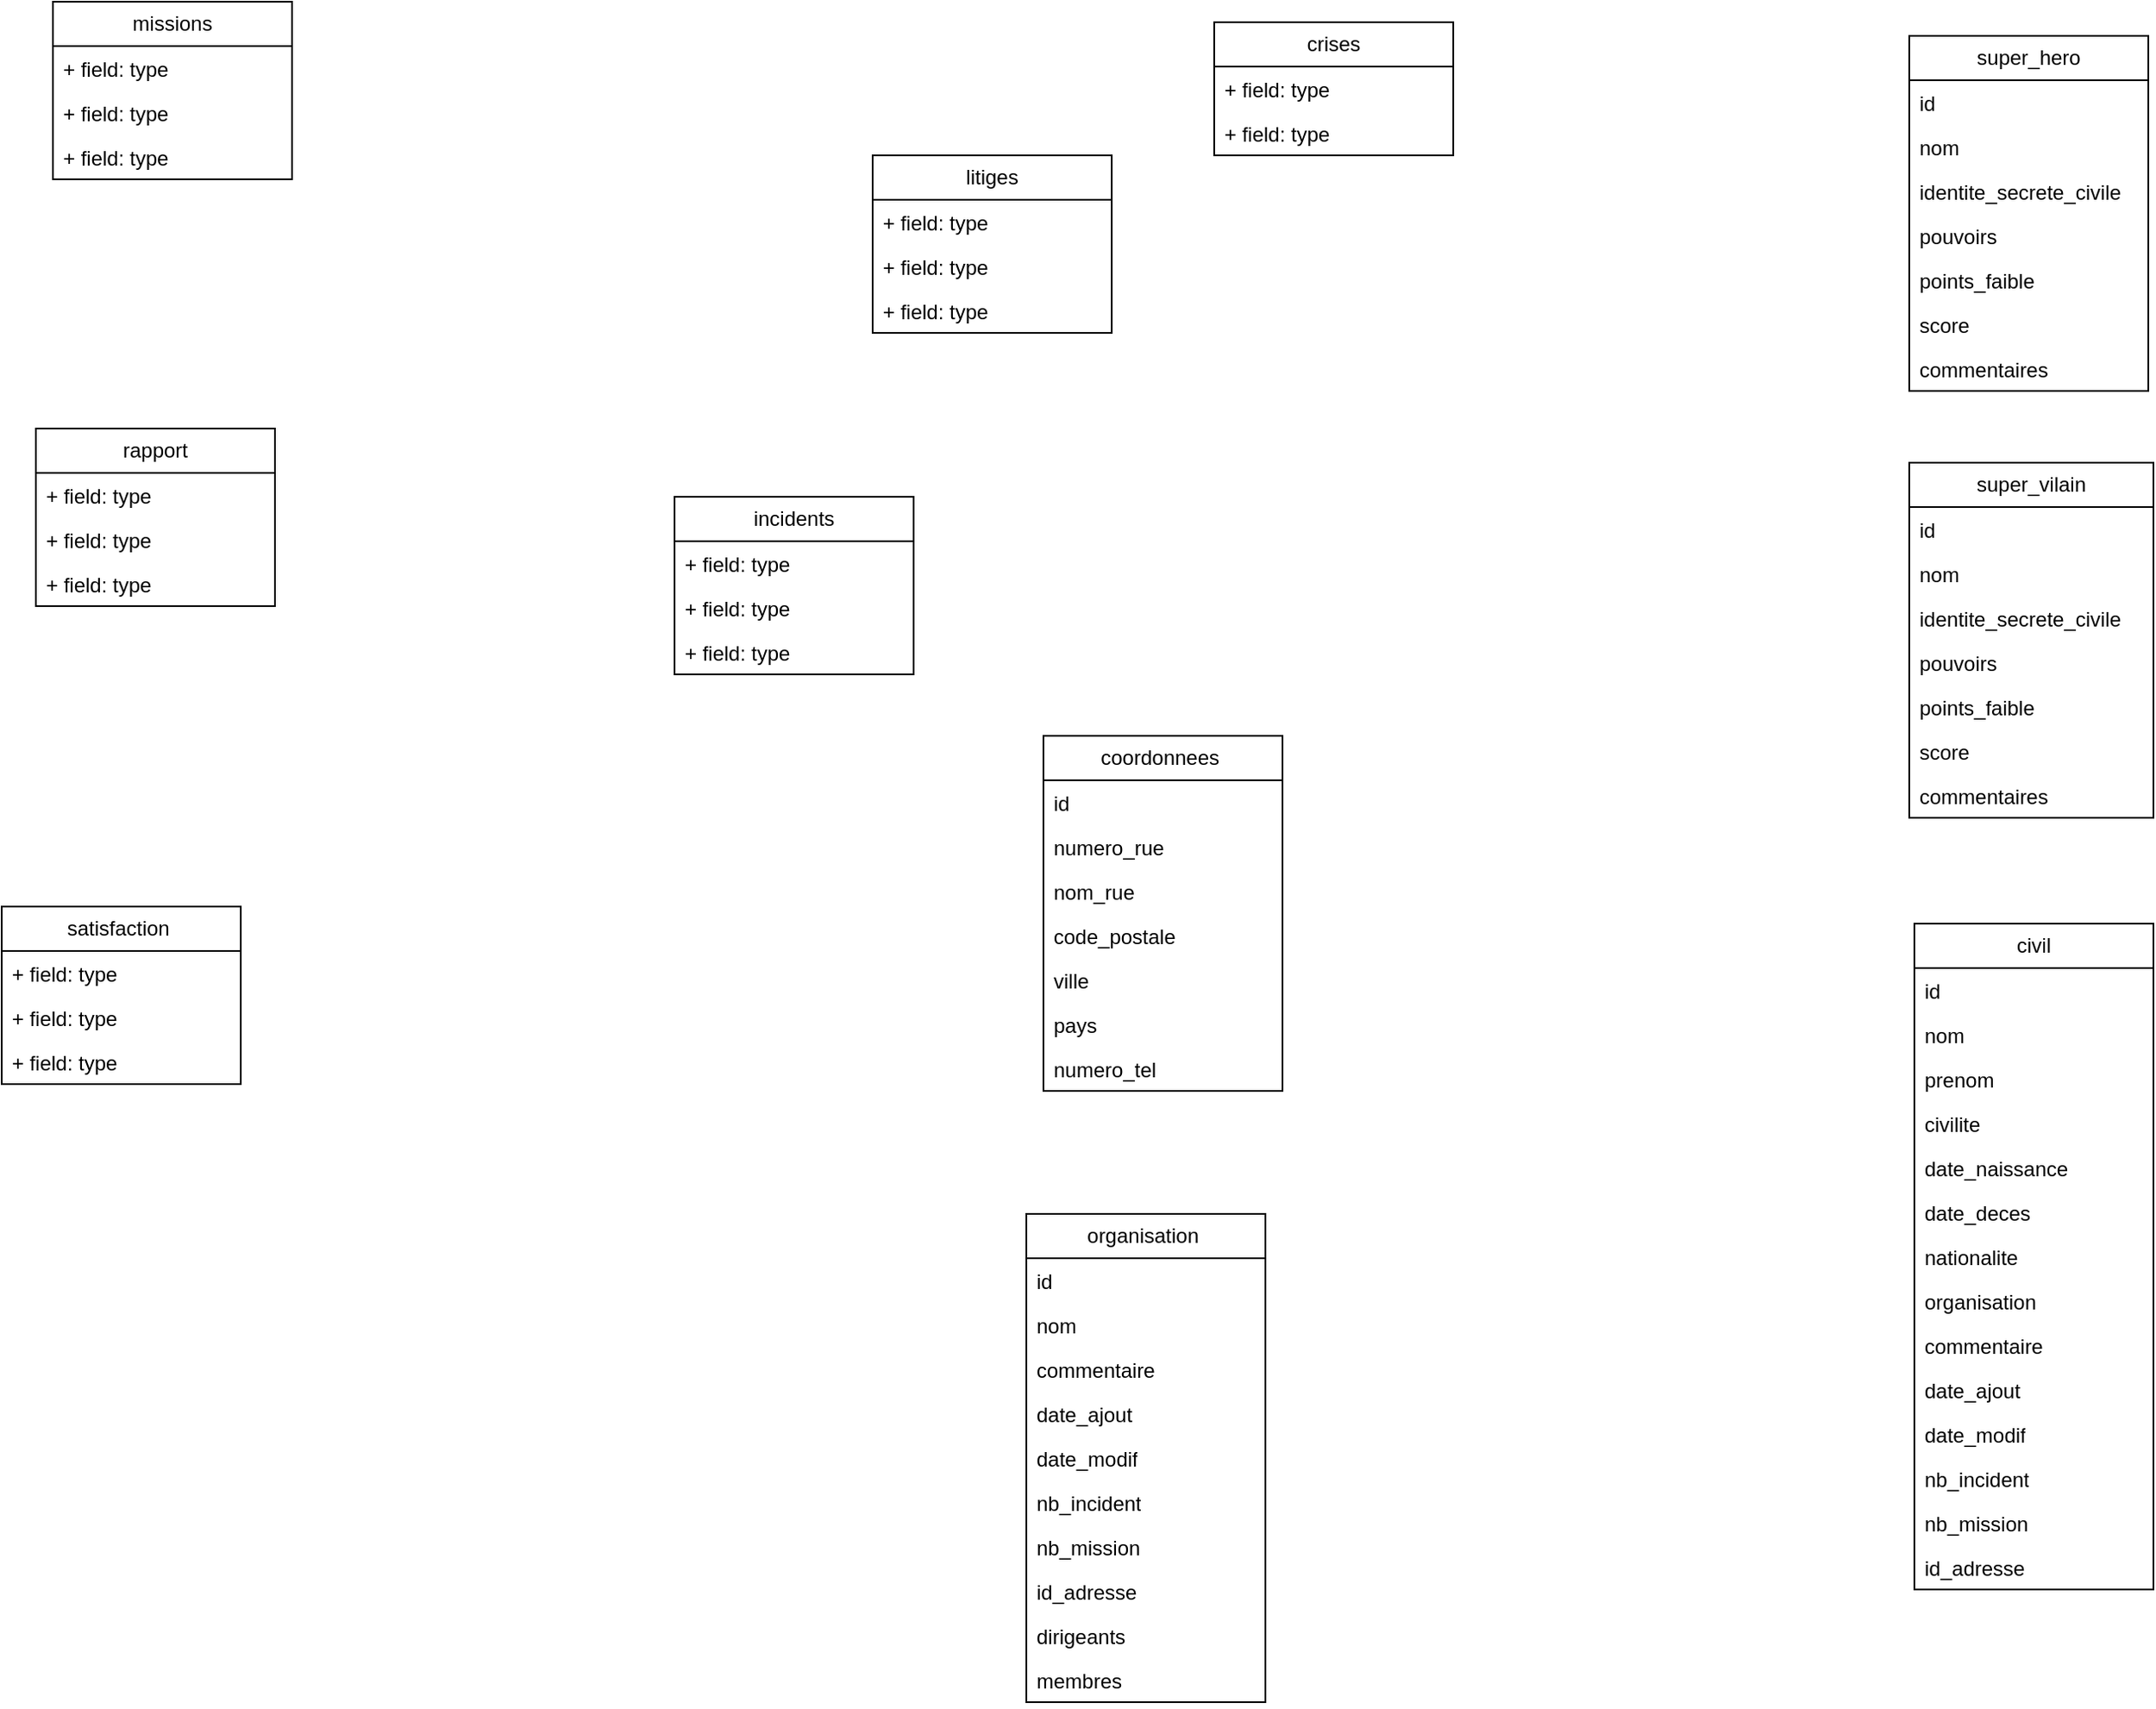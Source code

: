 <mxfile version="23.1.3" type="github">
  <diagram name="Page-1" id="drY-wZDhREdRyINAQodM">
    <mxGraphModel dx="2327" dy="1926" grid="1" gridSize="10" guides="1" tooltips="1" connect="1" arrows="1" fold="1" page="1" pageScale="1" pageWidth="827" pageHeight="1169" math="0" shadow="0">
      <root>
        <mxCell id="0" />
        <mxCell id="1" parent="0" />
        <mxCell id="LYYIIcATy2bvd_kHGyTa-5" value="super_hero" style="swimlane;fontStyle=0;childLayout=stackLayout;horizontal=1;startSize=26;fillColor=none;horizontalStack=0;resizeParent=1;resizeParentMax=0;resizeLast=0;collapsible=1;marginBottom=0;whiteSpace=wrap;html=1;" vertex="1" parent="1">
          <mxGeometry x="997" y="-170" width="140" height="208" as="geometry" />
        </mxCell>
        <mxCell id="LYYIIcATy2bvd_kHGyTa-81" value="id" style="text;strokeColor=none;fillColor=none;align=left;verticalAlign=top;spacingLeft=4;spacingRight=4;overflow=hidden;rotatable=0;points=[[0,0.5],[1,0.5]];portConstraint=eastwest;whiteSpace=wrap;html=1;" vertex="1" parent="LYYIIcATy2bvd_kHGyTa-5">
          <mxGeometry y="26" width="140" height="26" as="geometry" />
        </mxCell>
        <mxCell id="LYYIIcATy2bvd_kHGyTa-6" value="nom&lt;span style=&quot;white-space: pre;&quot;&gt;&#x9;&lt;/span&gt;&lt;span style=&quot;white-space: pre;&quot;&gt;&#x9;&lt;/span&gt;" style="text;strokeColor=none;fillColor=none;align=left;verticalAlign=top;spacingLeft=4;spacingRight=4;overflow=hidden;rotatable=0;points=[[0,0.5],[1,0.5]];portConstraint=eastwest;whiteSpace=wrap;html=1;" vertex="1" parent="LYYIIcATy2bvd_kHGyTa-5">
          <mxGeometry y="52" width="140" height="26" as="geometry" />
        </mxCell>
        <mxCell id="LYYIIcATy2bvd_kHGyTa-7" value="identite_secrete_civile&amp;nbsp;" style="text;strokeColor=none;fillColor=none;align=left;verticalAlign=top;spacingLeft=4;spacingRight=4;overflow=hidden;rotatable=0;points=[[0,0.5],[1,0.5]];portConstraint=eastwest;whiteSpace=wrap;html=1;" vertex="1" parent="LYYIIcATy2bvd_kHGyTa-5">
          <mxGeometry y="78" width="140" height="26" as="geometry" />
        </mxCell>
        <mxCell id="LYYIIcATy2bvd_kHGyTa-8" value="pouvoirs" style="text;strokeColor=none;fillColor=none;align=left;verticalAlign=top;spacingLeft=4;spacingRight=4;overflow=hidden;rotatable=0;points=[[0,0.5],[1,0.5]];portConstraint=eastwest;whiteSpace=wrap;html=1;" vertex="1" parent="LYYIIcATy2bvd_kHGyTa-5">
          <mxGeometry y="104" width="140" height="26" as="geometry" />
        </mxCell>
        <mxCell id="LYYIIcATy2bvd_kHGyTa-67" value="points_faible" style="text;strokeColor=none;fillColor=none;align=left;verticalAlign=top;spacingLeft=4;spacingRight=4;overflow=hidden;rotatable=0;points=[[0,0.5],[1,0.5]];portConstraint=eastwest;whiteSpace=wrap;html=1;" vertex="1" parent="LYYIIcATy2bvd_kHGyTa-5">
          <mxGeometry y="130" width="140" height="26" as="geometry" />
        </mxCell>
        <mxCell id="LYYIIcATy2bvd_kHGyTa-66" value="score" style="text;strokeColor=none;fillColor=none;align=left;verticalAlign=top;spacingLeft=4;spacingRight=4;overflow=hidden;rotatable=0;points=[[0,0.5],[1,0.5]];portConstraint=eastwest;whiteSpace=wrap;html=1;" vertex="1" parent="LYYIIcATy2bvd_kHGyTa-5">
          <mxGeometry y="156" width="140" height="26" as="geometry" />
        </mxCell>
        <mxCell id="LYYIIcATy2bvd_kHGyTa-69" value="commentaires" style="text;strokeColor=none;fillColor=none;align=left;verticalAlign=top;spacingLeft=4;spacingRight=4;overflow=hidden;rotatable=0;points=[[0,0.5],[1,0.5]];portConstraint=eastwest;whiteSpace=wrap;html=1;" vertex="1" parent="LYYIIcATy2bvd_kHGyTa-5">
          <mxGeometry y="182" width="140" height="26" as="geometry" />
        </mxCell>
        <mxCell id="LYYIIcATy2bvd_kHGyTa-13" value="civil" style="swimlane;fontStyle=0;childLayout=stackLayout;horizontal=1;startSize=26;fillColor=none;horizontalStack=0;resizeParent=1;resizeParentMax=0;resizeLast=0;collapsible=1;marginBottom=0;whiteSpace=wrap;html=1;" vertex="1" parent="1">
          <mxGeometry x="1000" y="350" width="140" height="390" as="geometry" />
        </mxCell>
        <mxCell id="LYYIIcATy2bvd_kHGyTa-84" value="id" style="text;strokeColor=none;fillColor=none;align=left;verticalAlign=top;spacingLeft=4;spacingRight=4;overflow=hidden;rotatable=0;points=[[0,0.5],[1,0.5]];portConstraint=eastwest;whiteSpace=wrap;html=1;" vertex="1" parent="LYYIIcATy2bvd_kHGyTa-13">
          <mxGeometry y="26" width="140" height="26" as="geometry" />
        </mxCell>
        <mxCell id="LYYIIcATy2bvd_kHGyTa-14" value="nom" style="text;strokeColor=none;fillColor=none;align=left;verticalAlign=top;spacingLeft=4;spacingRight=4;overflow=hidden;rotatable=0;points=[[0,0.5],[1,0.5]];portConstraint=eastwest;whiteSpace=wrap;html=1;" vertex="1" parent="LYYIIcATy2bvd_kHGyTa-13">
          <mxGeometry y="52" width="140" height="26" as="geometry" />
        </mxCell>
        <mxCell id="LYYIIcATy2bvd_kHGyTa-15" value="prenom" style="text;strokeColor=none;fillColor=none;align=left;verticalAlign=top;spacingLeft=4;spacingRight=4;overflow=hidden;rotatable=0;points=[[0,0.5],[1,0.5]];portConstraint=eastwest;whiteSpace=wrap;html=1;" vertex="1" parent="LYYIIcATy2bvd_kHGyTa-13">
          <mxGeometry y="78" width="140" height="26" as="geometry" />
        </mxCell>
        <mxCell id="LYYIIcATy2bvd_kHGyTa-16" value="civilite" style="text;strokeColor=none;fillColor=none;align=left;verticalAlign=top;spacingLeft=4;spacingRight=4;overflow=hidden;rotatable=0;points=[[0,0.5],[1,0.5]];portConstraint=eastwest;whiteSpace=wrap;html=1;" vertex="1" parent="LYYIIcATy2bvd_kHGyTa-13">
          <mxGeometry y="104" width="140" height="26" as="geometry" />
        </mxCell>
        <mxCell id="LYYIIcATy2bvd_kHGyTa-86" value="date_naissance" style="text;strokeColor=none;fillColor=none;align=left;verticalAlign=top;spacingLeft=4;spacingRight=4;overflow=hidden;rotatable=0;points=[[0,0.5],[1,0.5]];portConstraint=eastwest;whiteSpace=wrap;html=1;" vertex="1" parent="LYYIIcATy2bvd_kHGyTa-13">
          <mxGeometry y="130" width="140" height="26" as="geometry" />
        </mxCell>
        <mxCell id="LYYIIcATy2bvd_kHGyTa-87" value="date_deces" style="text;strokeColor=none;fillColor=none;align=left;verticalAlign=top;spacingLeft=4;spacingRight=4;overflow=hidden;rotatable=0;points=[[0,0.5],[1,0.5]];portConstraint=eastwest;whiteSpace=wrap;html=1;" vertex="1" parent="LYYIIcATy2bvd_kHGyTa-13">
          <mxGeometry y="156" width="140" height="26" as="geometry" />
        </mxCell>
        <mxCell id="LYYIIcATy2bvd_kHGyTa-88" value="nationalite" style="text;strokeColor=none;fillColor=none;align=left;verticalAlign=top;spacingLeft=4;spacingRight=4;overflow=hidden;rotatable=0;points=[[0,0.5],[1,0.5]];portConstraint=eastwest;whiteSpace=wrap;html=1;" vertex="1" parent="LYYIIcATy2bvd_kHGyTa-13">
          <mxGeometry y="182" width="140" height="26" as="geometry" />
        </mxCell>
        <mxCell id="LYYIIcATy2bvd_kHGyTa-90" value="organisation" style="text;strokeColor=none;fillColor=none;align=left;verticalAlign=top;spacingLeft=4;spacingRight=4;overflow=hidden;rotatable=0;points=[[0,0.5],[1,0.5]];portConstraint=eastwest;whiteSpace=wrap;html=1;" vertex="1" parent="LYYIIcATy2bvd_kHGyTa-13">
          <mxGeometry y="208" width="140" height="26" as="geometry" />
        </mxCell>
        <mxCell id="LYYIIcATy2bvd_kHGyTa-92" value="commentaire" style="text;strokeColor=none;fillColor=none;align=left;verticalAlign=top;spacingLeft=4;spacingRight=4;overflow=hidden;rotatable=0;points=[[0,0.5],[1,0.5]];portConstraint=eastwest;whiteSpace=wrap;html=1;" vertex="1" parent="LYYIIcATy2bvd_kHGyTa-13">
          <mxGeometry y="234" width="140" height="26" as="geometry" />
        </mxCell>
        <mxCell id="LYYIIcATy2bvd_kHGyTa-91" value="date_ajout" style="text;strokeColor=none;fillColor=none;align=left;verticalAlign=top;spacingLeft=4;spacingRight=4;overflow=hidden;rotatable=0;points=[[0,0.5],[1,0.5]];portConstraint=eastwest;whiteSpace=wrap;html=1;" vertex="1" parent="LYYIIcATy2bvd_kHGyTa-13">
          <mxGeometry y="260" width="140" height="26" as="geometry" />
        </mxCell>
        <mxCell id="LYYIIcATy2bvd_kHGyTa-93" value="date_modif" style="text;strokeColor=none;fillColor=none;align=left;verticalAlign=top;spacingLeft=4;spacingRight=4;overflow=hidden;rotatable=0;points=[[0,0.5],[1,0.5]];portConstraint=eastwest;whiteSpace=wrap;html=1;" vertex="1" parent="LYYIIcATy2bvd_kHGyTa-13">
          <mxGeometry y="286" width="140" height="26" as="geometry" />
        </mxCell>
        <mxCell id="LYYIIcATy2bvd_kHGyTa-97" value="nb_incident" style="text;strokeColor=none;fillColor=none;align=left;verticalAlign=top;spacingLeft=4;spacingRight=4;overflow=hidden;rotatable=0;points=[[0,0.5],[1,0.5]];portConstraint=eastwest;whiteSpace=wrap;html=1;" vertex="1" parent="LYYIIcATy2bvd_kHGyTa-13">
          <mxGeometry y="312" width="140" height="26" as="geometry" />
        </mxCell>
        <mxCell id="LYYIIcATy2bvd_kHGyTa-95" value="nb_mission" style="text;strokeColor=none;fillColor=none;align=left;verticalAlign=top;spacingLeft=4;spacingRight=4;overflow=hidden;rotatable=0;points=[[0,0.5],[1,0.5]];portConstraint=eastwest;whiteSpace=wrap;html=1;" vertex="1" parent="LYYIIcATy2bvd_kHGyTa-13">
          <mxGeometry y="338" width="140" height="26" as="geometry" />
        </mxCell>
        <mxCell id="LYYIIcATy2bvd_kHGyTa-98" value="id_adresse" style="text;strokeColor=none;fillColor=none;align=left;verticalAlign=top;spacingLeft=4;spacingRight=4;overflow=hidden;rotatable=0;points=[[0,0.5],[1,0.5]];portConstraint=eastwest;whiteSpace=wrap;html=1;" vertex="1" parent="LYYIIcATy2bvd_kHGyTa-13">
          <mxGeometry y="364" width="140" height="26" as="geometry" />
        </mxCell>
        <mxCell id="LYYIIcATy2bvd_kHGyTa-17" value="missions" style="swimlane;fontStyle=0;childLayout=stackLayout;horizontal=1;startSize=26;fillColor=none;horizontalStack=0;resizeParent=1;resizeParentMax=0;resizeLast=0;collapsible=1;marginBottom=0;whiteSpace=wrap;html=1;" vertex="1" parent="1">
          <mxGeometry x="-90" y="-190" width="140" height="104" as="geometry" />
        </mxCell>
        <mxCell id="LYYIIcATy2bvd_kHGyTa-18" value="+ field: type" style="text;strokeColor=none;fillColor=none;align=left;verticalAlign=top;spacingLeft=4;spacingRight=4;overflow=hidden;rotatable=0;points=[[0,0.5],[1,0.5]];portConstraint=eastwest;whiteSpace=wrap;html=1;" vertex="1" parent="LYYIIcATy2bvd_kHGyTa-17">
          <mxGeometry y="26" width="140" height="26" as="geometry" />
        </mxCell>
        <mxCell id="LYYIIcATy2bvd_kHGyTa-19" value="+ field: type" style="text;strokeColor=none;fillColor=none;align=left;verticalAlign=top;spacingLeft=4;spacingRight=4;overflow=hidden;rotatable=0;points=[[0,0.5],[1,0.5]];portConstraint=eastwest;whiteSpace=wrap;html=1;" vertex="1" parent="LYYIIcATy2bvd_kHGyTa-17">
          <mxGeometry y="52" width="140" height="26" as="geometry" />
        </mxCell>
        <mxCell id="LYYIIcATy2bvd_kHGyTa-20" value="+ field: type" style="text;strokeColor=none;fillColor=none;align=left;verticalAlign=top;spacingLeft=4;spacingRight=4;overflow=hidden;rotatable=0;points=[[0,0.5],[1,0.5]];portConstraint=eastwest;whiteSpace=wrap;html=1;" vertex="1" parent="LYYIIcATy2bvd_kHGyTa-17">
          <mxGeometry y="78" width="140" height="26" as="geometry" />
        </mxCell>
        <mxCell id="LYYIIcATy2bvd_kHGyTa-21" value="rapport" style="swimlane;fontStyle=0;childLayout=stackLayout;horizontal=1;startSize=26;fillColor=none;horizontalStack=0;resizeParent=1;resizeParentMax=0;resizeLast=0;collapsible=1;marginBottom=0;whiteSpace=wrap;html=1;" vertex="1" parent="1">
          <mxGeometry x="-100" y="60" width="140" height="104" as="geometry" />
        </mxCell>
        <mxCell id="LYYIIcATy2bvd_kHGyTa-22" value="+ field: type" style="text;strokeColor=none;fillColor=none;align=left;verticalAlign=top;spacingLeft=4;spacingRight=4;overflow=hidden;rotatable=0;points=[[0,0.5],[1,0.5]];portConstraint=eastwest;whiteSpace=wrap;html=1;" vertex="1" parent="LYYIIcATy2bvd_kHGyTa-21">
          <mxGeometry y="26" width="140" height="26" as="geometry" />
        </mxCell>
        <mxCell id="LYYIIcATy2bvd_kHGyTa-23" value="+ field: type" style="text;strokeColor=none;fillColor=none;align=left;verticalAlign=top;spacingLeft=4;spacingRight=4;overflow=hidden;rotatable=0;points=[[0,0.5],[1,0.5]];portConstraint=eastwest;whiteSpace=wrap;html=1;" vertex="1" parent="LYYIIcATy2bvd_kHGyTa-21">
          <mxGeometry y="52" width="140" height="26" as="geometry" />
        </mxCell>
        <mxCell id="LYYIIcATy2bvd_kHGyTa-24" value="+ field: type" style="text;strokeColor=none;fillColor=none;align=left;verticalAlign=top;spacingLeft=4;spacingRight=4;overflow=hidden;rotatable=0;points=[[0,0.5],[1,0.5]];portConstraint=eastwest;whiteSpace=wrap;html=1;" vertex="1" parent="LYYIIcATy2bvd_kHGyTa-21">
          <mxGeometry y="78" width="140" height="26" as="geometry" />
        </mxCell>
        <mxCell id="LYYIIcATy2bvd_kHGyTa-26" value="crises" style="swimlane;fontStyle=0;childLayout=stackLayout;horizontal=1;startSize=26;fillColor=none;horizontalStack=0;resizeParent=1;resizeParentMax=0;resizeLast=0;collapsible=1;marginBottom=0;whiteSpace=wrap;html=1;" vertex="1" parent="1">
          <mxGeometry x="590" y="-178" width="140" height="78" as="geometry" />
        </mxCell>
        <mxCell id="LYYIIcATy2bvd_kHGyTa-28" value="+ field: type" style="text;strokeColor=none;fillColor=none;align=left;verticalAlign=top;spacingLeft=4;spacingRight=4;overflow=hidden;rotatable=0;points=[[0,0.5],[1,0.5]];portConstraint=eastwest;whiteSpace=wrap;html=1;" vertex="1" parent="LYYIIcATy2bvd_kHGyTa-26">
          <mxGeometry y="26" width="140" height="26" as="geometry" />
        </mxCell>
        <mxCell id="LYYIIcATy2bvd_kHGyTa-29" value="+ field: type" style="text;strokeColor=none;fillColor=none;align=left;verticalAlign=top;spacingLeft=4;spacingRight=4;overflow=hidden;rotatable=0;points=[[0,0.5],[1,0.5]];portConstraint=eastwest;whiteSpace=wrap;html=1;" vertex="1" parent="LYYIIcATy2bvd_kHGyTa-26">
          <mxGeometry y="52" width="140" height="26" as="geometry" />
        </mxCell>
        <mxCell id="LYYIIcATy2bvd_kHGyTa-30" value="litiges" style="swimlane;fontStyle=0;childLayout=stackLayout;horizontal=1;startSize=26;fillColor=none;horizontalStack=0;resizeParent=1;resizeParentMax=0;resizeLast=0;collapsible=1;marginBottom=0;whiteSpace=wrap;html=1;" vertex="1" parent="1">
          <mxGeometry x="390" y="-100" width="140" height="104" as="geometry" />
        </mxCell>
        <mxCell id="LYYIIcATy2bvd_kHGyTa-31" value="+ field: type" style="text;strokeColor=none;fillColor=none;align=left;verticalAlign=top;spacingLeft=4;spacingRight=4;overflow=hidden;rotatable=0;points=[[0,0.5],[1,0.5]];portConstraint=eastwest;whiteSpace=wrap;html=1;" vertex="1" parent="LYYIIcATy2bvd_kHGyTa-30">
          <mxGeometry y="26" width="140" height="26" as="geometry" />
        </mxCell>
        <mxCell id="LYYIIcATy2bvd_kHGyTa-32" value="+ field: type" style="text;strokeColor=none;fillColor=none;align=left;verticalAlign=top;spacingLeft=4;spacingRight=4;overflow=hidden;rotatable=0;points=[[0,0.5],[1,0.5]];portConstraint=eastwest;whiteSpace=wrap;html=1;" vertex="1" parent="LYYIIcATy2bvd_kHGyTa-30">
          <mxGeometry y="52" width="140" height="26" as="geometry" />
        </mxCell>
        <mxCell id="LYYIIcATy2bvd_kHGyTa-33" value="+ field: type" style="text;strokeColor=none;fillColor=none;align=left;verticalAlign=top;spacingLeft=4;spacingRight=4;overflow=hidden;rotatable=0;points=[[0,0.5],[1,0.5]];portConstraint=eastwest;whiteSpace=wrap;html=1;" vertex="1" parent="LYYIIcATy2bvd_kHGyTa-30">
          <mxGeometry y="78" width="140" height="26" as="geometry" />
        </mxCell>
        <mxCell id="LYYIIcATy2bvd_kHGyTa-38" value="incidents" style="swimlane;fontStyle=0;childLayout=stackLayout;horizontal=1;startSize=26;fillColor=none;horizontalStack=0;resizeParent=1;resizeParentMax=0;resizeLast=0;collapsible=1;marginBottom=0;whiteSpace=wrap;html=1;" vertex="1" parent="1">
          <mxGeometry x="274" y="100" width="140" height="104" as="geometry" />
        </mxCell>
        <mxCell id="LYYIIcATy2bvd_kHGyTa-39" value="+ field: type" style="text;strokeColor=none;fillColor=none;align=left;verticalAlign=top;spacingLeft=4;spacingRight=4;overflow=hidden;rotatable=0;points=[[0,0.5],[1,0.5]];portConstraint=eastwest;whiteSpace=wrap;html=1;" vertex="1" parent="LYYIIcATy2bvd_kHGyTa-38">
          <mxGeometry y="26" width="140" height="26" as="geometry" />
        </mxCell>
        <mxCell id="LYYIIcATy2bvd_kHGyTa-40" value="+ field: type" style="text;strokeColor=none;fillColor=none;align=left;verticalAlign=top;spacingLeft=4;spacingRight=4;overflow=hidden;rotatable=0;points=[[0,0.5],[1,0.5]];portConstraint=eastwest;whiteSpace=wrap;html=1;" vertex="1" parent="LYYIIcATy2bvd_kHGyTa-38">
          <mxGeometry y="52" width="140" height="26" as="geometry" />
        </mxCell>
        <mxCell id="LYYIIcATy2bvd_kHGyTa-41" value="+ field: type" style="text;strokeColor=none;fillColor=none;align=left;verticalAlign=top;spacingLeft=4;spacingRight=4;overflow=hidden;rotatable=0;points=[[0,0.5],[1,0.5]];portConstraint=eastwest;whiteSpace=wrap;html=1;" vertex="1" parent="LYYIIcATy2bvd_kHGyTa-38">
          <mxGeometry y="78" width="140" height="26" as="geometry" />
        </mxCell>
        <mxCell id="LYYIIcATy2bvd_kHGyTa-42" value="satisfaction&amp;nbsp;" style="swimlane;fontStyle=0;childLayout=stackLayout;horizontal=1;startSize=26;fillColor=none;horizontalStack=0;resizeParent=1;resizeParentMax=0;resizeLast=0;collapsible=1;marginBottom=0;whiteSpace=wrap;html=1;" vertex="1" parent="1">
          <mxGeometry x="-120" y="340" width="140" height="104" as="geometry" />
        </mxCell>
        <mxCell id="LYYIIcATy2bvd_kHGyTa-43" value="+ field: type" style="text;strokeColor=none;fillColor=none;align=left;verticalAlign=top;spacingLeft=4;spacingRight=4;overflow=hidden;rotatable=0;points=[[0,0.5],[1,0.5]];portConstraint=eastwest;whiteSpace=wrap;html=1;" vertex="1" parent="LYYIIcATy2bvd_kHGyTa-42">
          <mxGeometry y="26" width="140" height="26" as="geometry" />
        </mxCell>
        <mxCell id="LYYIIcATy2bvd_kHGyTa-44" value="+ field: type" style="text;strokeColor=none;fillColor=none;align=left;verticalAlign=top;spacingLeft=4;spacingRight=4;overflow=hidden;rotatable=0;points=[[0,0.5],[1,0.5]];portConstraint=eastwest;whiteSpace=wrap;html=1;" vertex="1" parent="LYYIIcATy2bvd_kHGyTa-42">
          <mxGeometry y="52" width="140" height="26" as="geometry" />
        </mxCell>
        <mxCell id="LYYIIcATy2bvd_kHGyTa-45" value="+ field: type" style="text;strokeColor=none;fillColor=none;align=left;verticalAlign=top;spacingLeft=4;spacingRight=4;overflow=hidden;rotatable=0;points=[[0,0.5],[1,0.5]];portConstraint=eastwest;whiteSpace=wrap;html=1;" vertex="1" parent="LYYIIcATy2bvd_kHGyTa-42">
          <mxGeometry y="78" width="140" height="26" as="geometry" />
        </mxCell>
        <mxCell id="LYYIIcATy2bvd_kHGyTa-70" value="super_vilain" style="swimlane;fontStyle=0;childLayout=stackLayout;horizontal=1;startSize=26;fillColor=none;horizontalStack=0;resizeParent=1;resizeParentMax=0;resizeLast=0;collapsible=1;marginBottom=0;whiteSpace=wrap;html=1;" vertex="1" parent="1">
          <mxGeometry x="997" y="80" width="143" height="208" as="geometry" />
        </mxCell>
        <mxCell id="LYYIIcATy2bvd_kHGyTa-82" value="id" style="text;strokeColor=none;fillColor=none;align=left;verticalAlign=top;spacingLeft=4;spacingRight=4;overflow=hidden;rotatable=0;points=[[0,0.5],[1,0.5]];portConstraint=eastwest;whiteSpace=wrap;html=1;" vertex="1" parent="LYYIIcATy2bvd_kHGyTa-70">
          <mxGeometry y="26" width="143" height="26" as="geometry" />
        </mxCell>
        <mxCell id="LYYIIcATy2bvd_kHGyTa-71" value="nom&lt;span style=&quot;white-space: pre;&quot;&gt;&#x9;&lt;/span&gt;&lt;span style=&quot;white-space: pre;&quot;&gt;&#x9;&lt;/span&gt;" style="text;strokeColor=none;fillColor=none;align=left;verticalAlign=top;spacingLeft=4;spacingRight=4;overflow=hidden;rotatable=0;points=[[0,0.5],[1,0.5]];portConstraint=eastwest;whiteSpace=wrap;html=1;" vertex="1" parent="LYYIIcATy2bvd_kHGyTa-70">
          <mxGeometry y="52" width="143" height="26" as="geometry" />
        </mxCell>
        <mxCell id="LYYIIcATy2bvd_kHGyTa-72" value="identite_secrete_civile&amp;nbsp;" style="text;strokeColor=none;fillColor=none;align=left;verticalAlign=top;spacingLeft=4;spacingRight=4;overflow=hidden;rotatable=0;points=[[0,0.5],[1,0.5]];portConstraint=eastwest;whiteSpace=wrap;html=1;" vertex="1" parent="LYYIIcATy2bvd_kHGyTa-70">
          <mxGeometry y="78" width="143" height="26" as="geometry" />
        </mxCell>
        <mxCell id="LYYIIcATy2bvd_kHGyTa-73" value="pouvoirs" style="text;strokeColor=none;fillColor=none;align=left;verticalAlign=top;spacingLeft=4;spacingRight=4;overflow=hidden;rotatable=0;points=[[0,0.5],[1,0.5]];portConstraint=eastwest;whiteSpace=wrap;html=1;" vertex="1" parent="LYYIIcATy2bvd_kHGyTa-70">
          <mxGeometry y="104" width="143" height="26" as="geometry" />
        </mxCell>
        <mxCell id="LYYIIcATy2bvd_kHGyTa-74" value="points_faible" style="text;strokeColor=none;fillColor=none;align=left;verticalAlign=top;spacingLeft=4;spacingRight=4;overflow=hidden;rotatable=0;points=[[0,0.5],[1,0.5]];portConstraint=eastwest;whiteSpace=wrap;html=1;" vertex="1" parent="LYYIIcATy2bvd_kHGyTa-70">
          <mxGeometry y="130" width="143" height="26" as="geometry" />
        </mxCell>
        <mxCell id="LYYIIcATy2bvd_kHGyTa-75" value="score" style="text;strokeColor=none;fillColor=none;align=left;verticalAlign=top;spacingLeft=4;spacingRight=4;overflow=hidden;rotatable=0;points=[[0,0.5],[1,0.5]];portConstraint=eastwest;whiteSpace=wrap;html=1;" vertex="1" parent="LYYIIcATy2bvd_kHGyTa-70">
          <mxGeometry y="156" width="143" height="26" as="geometry" />
        </mxCell>
        <mxCell id="LYYIIcATy2bvd_kHGyTa-76" value="commentaires" style="text;strokeColor=none;fillColor=none;align=left;verticalAlign=top;spacingLeft=4;spacingRight=4;overflow=hidden;rotatable=0;points=[[0,0.5],[1,0.5]];portConstraint=eastwest;whiteSpace=wrap;html=1;" vertex="1" parent="LYYIIcATy2bvd_kHGyTa-70">
          <mxGeometry y="182" width="143" height="26" as="geometry" />
        </mxCell>
        <mxCell id="LYYIIcATy2bvd_kHGyTa-77" value="coordonnees&amp;nbsp;" style="swimlane;fontStyle=0;childLayout=stackLayout;horizontal=1;startSize=26;fillColor=none;horizontalStack=0;resizeParent=1;resizeParentMax=0;resizeLast=0;collapsible=1;marginBottom=0;whiteSpace=wrap;html=1;" vertex="1" parent="1">
          <mxGeometry x="490" y="240" width="140" height="208" as="geometry" />
        </mxCell>
        <mxCell id="LYYIIcATy2bvd_kHGyTa-102" value="id" style="text;strokeColor=none;fillColor=none;align=left;verticalAlign=top;spacingLeft=4;spacingRight=4;overflow=hidden;rotatable=0;points=[[0,0.5],[1,0.5]];portConstraint=eastwest;whiteSpace=wrap;html=1;" vertex="1" parent="LYYIIcATy2bvd_kHGyTa-77">
          <mxGeometry y="26" width="140" height="26" as="geometry" />
        </mxCell>
        <mxCell id="LYYIIcATy2bvd_kHGyTa-79" value="numero_rue" style="text;strokeColor=none;fillColor=none;align=left;verticalAlign=top;spacingLeft=4;spacingRight=4;overflow=hidden;rotatable=0;points=[[0,0.5],[1,0.5]];portConstraint=eastwest;whiteSpace=wrap;html=1;" vertex="1" parent="LYYIIcATy2bvd_kHGyTa-77">
          <mxGeometry y="52" width="140" height="26" as="geometry" />
        </mxCell>
        <mxCell id="LYYIIcATy2bvd_kHGyTa-80" value="nom_rue" style="text;strokeColor=none;fillColor=none;align=left;verticalAlign=top;spacingLeft=4;spacingRight=4;overflow=hidden;rotatable=0;points=[[0,0.5],[1,0.5]];portConstraint=eastwest;whiteSpace=wrap;html=1;" vertex="1" parent="LYYIIcATy2bvd_kHGyTa-77">
          <mxGeometry y="78" width="140" height="26" as="geometry" />
        </mxCell>
        <mxCell id="LYYIIcATy2bvd_kHGyTa-99" value="code_postale" style="text;strokeColor=none;fillColor=none;align=left;verticalAlign=top;spacingLeft=4;spacingRight=4;overflow=hidden;rotatable=0;points=[[0,0.5],[1,0.5]];portConstraint=eastwest;whiteSpace=wrap;html=1;" vertex="1" parent="LYYIIcATy2bvd_kHGyTa-77">
          <mxGeometry y="104" width="140" height="26" as="geometry" />
        </mxCell>
        <mxCell id="LYYIIcATy2bvd_kHGyTa-104" value="ville" style="text;strokeColor=none;fillColor=none;align=left;verticalAlign=top;spacingLeft=4;spacingRight=4;overflow=hidden;rotatable=0;points=[[0,0.5],[1,0.5]];portConstraint=eastwest;whiteSpace=wrap;html=1;" vertex="1" parent="LYYIIcATy2bvd_kHGyTa-77">
          <mxGeometry y="130" width="140" height="26" as="geometry" />
        </mxCell>
        <mxCell id="LYYIIcATy2bvd_kHGyTa-100" value="pays" style="text;strokeColor=none;fillColor=none;align=left;verticalAlign=top;spacingLeft=4;spacingRight=4;overflow=hidden;rotatable=0;points=[[0,0.5],[1,0.5]];portConstraint=eastwest;whiteSpace=wrap;html=1;" vertex="1" parent="LYYIIcATy2bvd_kHGyTa-77">
          <mxGeometry y="156" width="140" height="26" as="geometry" />
        </mxCell>
        <mxCell id="LYYIIcATy2bvd_kHGyTa-101" value="numero_tel" style="text;strokeColor=none;fillColor=none;align=left;verticalAlign=top;spacingLeft=4;spacingRight=4;overflow=hidden;rotatable=0;points=[[0,0.5],[1,0.5]];portConstraint=eastwest;whiteSpace=wrap;html=1;" vertex="1" parent="LYYIIcATy2bvd_kHGyTa-77">
          <mxGeometry y="182" width="140" height="26" as="geometry" />
        </mxCell>
        <mxCell id="LYYIIcATy2bvd_kHGyTa-105" value="organisation&amp;nbsp;" style="swimlane;fontStyle=0;childLayout=stackLayout;horizontal=1;startSize=26;fillColor=none;horizontalStack=0;resizeParent=1;resizeParentMax=0;resizeLast=0;collapsible=1;marginBottom=0;whiteSpace=wrap;html=1;" vertex="1" parent="1">
          <mxGeometry x="480" y="520" width="140" height="286" as="geometry" />
        </mxCell>
        <mxCell id="LYYIIcATy2bvd_kHGyTa-106" value="id" style="text;strokeColor=none;fillColor=none;align=left;verticalAlign=top;spacingLeft=4;spacingRight=4;overflow=hidden;rotatable=0;points=[[0,0.5],[1,0.5]];portConstraint=eastwest;whiteSpace=wrap;html=1;" vertex="1" parent="LYYIIcATy2bvd_kHGyTa-105">
          <mxGeometry y="26" width="140" height="26" as="geometry" />
        </mxCell>
        <mxCell id="LYYIIcATy2bvd_kHGyTa-107" value="nom" style="text;strokeColor=none;fillColor=none;align=left;verticalAlign=top;spacingLeft=4;spacingRight=4;overflow=hidden;rotatable=0;points=[[0,0.5],[1,0.5]];portConstraint=eastwest;whiteSpace=wrap;html=1;" vertex="1" parent="LYYIIcATy2bvd_kHGyTa-105">
          <mxGeometry y="52" width="140" height="26" as="geometry" />
        </mxCell>
        <mxCell id="LYYIIcATy2bvd_kHGyTa-114" value="commentaire" style="text;strokeColor=none;fillColor=none;align=left;verticalAlign=top;spacingLeft=4;spacingRight=4;overflow=hidden;rotatable=0;points=[[0,0.5],[1,0.5]];portConstraint=eastwest;whiteSpace=wrap;html=1;" vertex="1" parent="LYYIIcATy2bvd_kHGyTa-105">
          <mxGeometry y="78" width="140" height="26" as="geometry" />
        </mxCell>
        <mxCell id="LYYIIcATy2bvd_kHGyTa-115" value="date_ajout" style="text;strokeColor=none;fillColor=none;align=left;verticalAlign=top;spacingLeft=4;spacingRight=4;overflow=hidden;rotatable=0;points=[[0,0.5],[1,0.5]];portConstraint=eastwest;whiteSpace=wrap;html=1;" vertex="1" parent="LYYIIcATy2bvd_kHGyTa-105">
          <mxGeometry y="104" width="140" height="26" as="geometry" />
        </mxCell>
        <mxCell id="LYYIIcATy2bvd_kHGyTa-116" value="date_modif" style="text;strokeColor=none;fillColor=none;align=left;verticalAlign=top;spacingLeft=4;spacingRight=4;overflow=hidden;rotatable=0;points=[[0,0.5],[1,0.5]];portConstraint=eastwest;whiteSpace=wrap;html=1;" vertex="1" parent="LYYIIcATy2bvd_kHGyTa-105">
          <mxGeometry y="130" width="140" height="26" as="geometry" />
        </mxCell>
        <mxCell id="LYYIIcATy2bvd_kHGyTa-117" value="nb_incident" style="text;strokeColor=none;fillColor=none;align=left;verticalAlign=top;spacingLeft=4;spacingRight=4;overflow=hidden;rotatable=0;points=[[0,0.5],[1,0.5]];portConstraint=eastwest;whiteSpace=wrap;html=1;" vertex="1" parent="LYYIIcATy2bvd_kHGyTa-105">
          <mxGeometry y="156" width="140" height="26" as="geometry" />
        </mxCell>
        <mxCell id="LYYIIcATy2bvd_kHGyTa-118" value="nb_mission" style="text;strokeColor=none;fillColor=none;align=left;verticalAlign=top;spacingLeft=4;spacingRight=4;overflow=hidden;rotatable=0;points=[[0,0.5],[1,0.5]];portConstraint=eastwest;whiteSpace=wrap;html=1;" vertex="1" parent="LYYIIcATy2bvd_kHGyTa-105">
          <mxGeometry y="182" width="140" height="26" as="geometry" />
        </mxCell>
        <mxCell id="LYYIIcATy2bvd_kHGyTa-119" value="id_adresse" style="text;strokeColor=none;fillColor=none;align=left;verticalAlign=top;spacingLeft=4;spacingRight=4;overflow=hidden;rotatable=0;points=[[0,0.5],[1,0.5]];portConstraint=eastwest;whiteSpace=wrap;html=1;" vertex="1" parent="LYYIIcATy2bvd_kHGyTa-105">
          <mxGeometry y="208" width="140" height="26" as="geometry" />
        </mxCell>
        <mxCell id="LYYIIcATy2bvd_kHGyTa-121" value="dirigeants" style="text;strokeColor=none;fillColor=none;align=left;verticalAlign=top;spacingLeft=4;spacingRight=4;overflow=hidden;rotatable=0;points=[[0,0.5],[1,0.5]];portConstraint=eastwest;whiteSpace=wrap;html=1;" vertex="1" parent="LYYIIcATy2bvd_kHGyTa-105">
          <mxGeometry y="234" width="140" height="26" as="geometry" />
        </mxCell>
        <mxCell id="LYYIIcATy2bvd_kHGyTa-122" value="membres" style="text;strokeColor=none;fillColor=none;align=left;verticalAlign=top;spacingLeft=4;spacingRight=4;overflow=hidden;rotatable=0;points=[[0,0.5],[1,0.5]];portConstraint=eastwest;whiteSpace=wrap;html=1;" vertex="1" parent="LYYIIcATy2bvd_kHGyTa-105">
          <mxGeometry y="260" width="140" height="26" as="geometry" />
        </mxCell>
      </root>
    </mxGraphModel>
  </diagram>
</mxfile>
